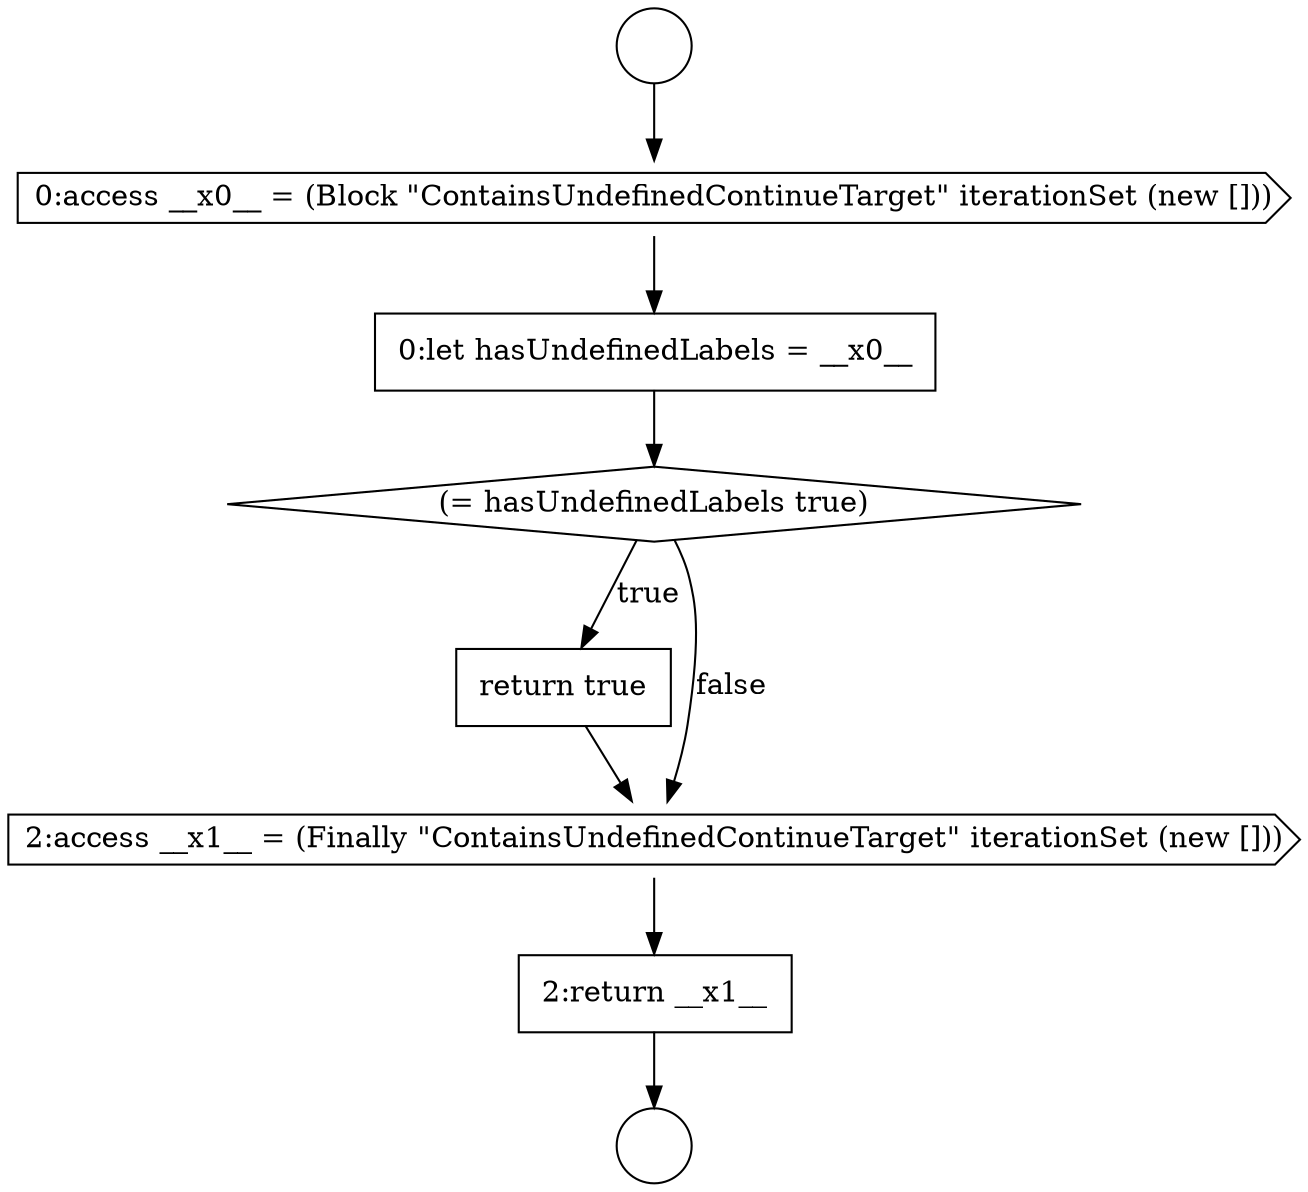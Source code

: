 digraph {
  node7870 [shape=circle label=" " color="black" fillcolor="white" style=filled]
  node7874 [shape=none, margin=0, label=<<font color="black">
    <table border="0" cellborder="1" cellspacing="0" cellpadding="10">
      <tr><td align="left">return true</td></tr>
    </table>
  </font>> color="black" fillcolor="white" style=filled]
  node7875 [shape=cds, label=<<font color="black">2:access __x1__ = (Finally &quot;ContainsUndefinedContinueTarget&quot; iterationSet (new []))</font>> color="black" fillcolor="white" style=filled]
  node7869 [shape=circle label=" " color="black" fillcolor="white" style=filled]
  node7876 [shape=none, margin=0, label=<<font color="black">
    <table border="0" cellborder="1" cellspacing="0" cellpadding="10">
      <tr><td align="left">2:return __x1__</td></tr>
    </table>
  </font>> color="black" fillcolor="white" style=filled]
  node7872 [shape=none, margin=0, label=<<font color="black">
    <table border="0" cellborder="1" cellspacing="0" cellpadding="10">
      <tr><td align="left">0:let hasUndefinedLabels = __x0__</td></tr>
    </table>
  </font>> color="black" fillcolor="white" style=filled]
  node7873 [shape=diamond, label=<<font color="black">(= hasUndefinedLabels true)</font>> color="black" fillcolor="white" style=filled]
  node7871 [shape=cds, label=<<font color="black">0:access __x0__ = (Block &quot;ContainsUndefinedContinueTarget&quot; iterationSet (new []))</font>> color="black" fillcolor="white" style=filled]
  node7873 -> node7874 [label=<<font color="black">true</font>> color="black"]
  node7873 -> node7875 [label=<<font color="black">false</font>> color="black"]
  node7875 -> node7876 [ color="black"]
  node7871 -> node7872 [ color="black"]
  node7876 -> node7870 [ color="black"]
  node7874 -> node7875 [ color="black"]
  node7869 -> node7871 [ color="black"]
  node7872 -> node7873 [ color="black"]
}
